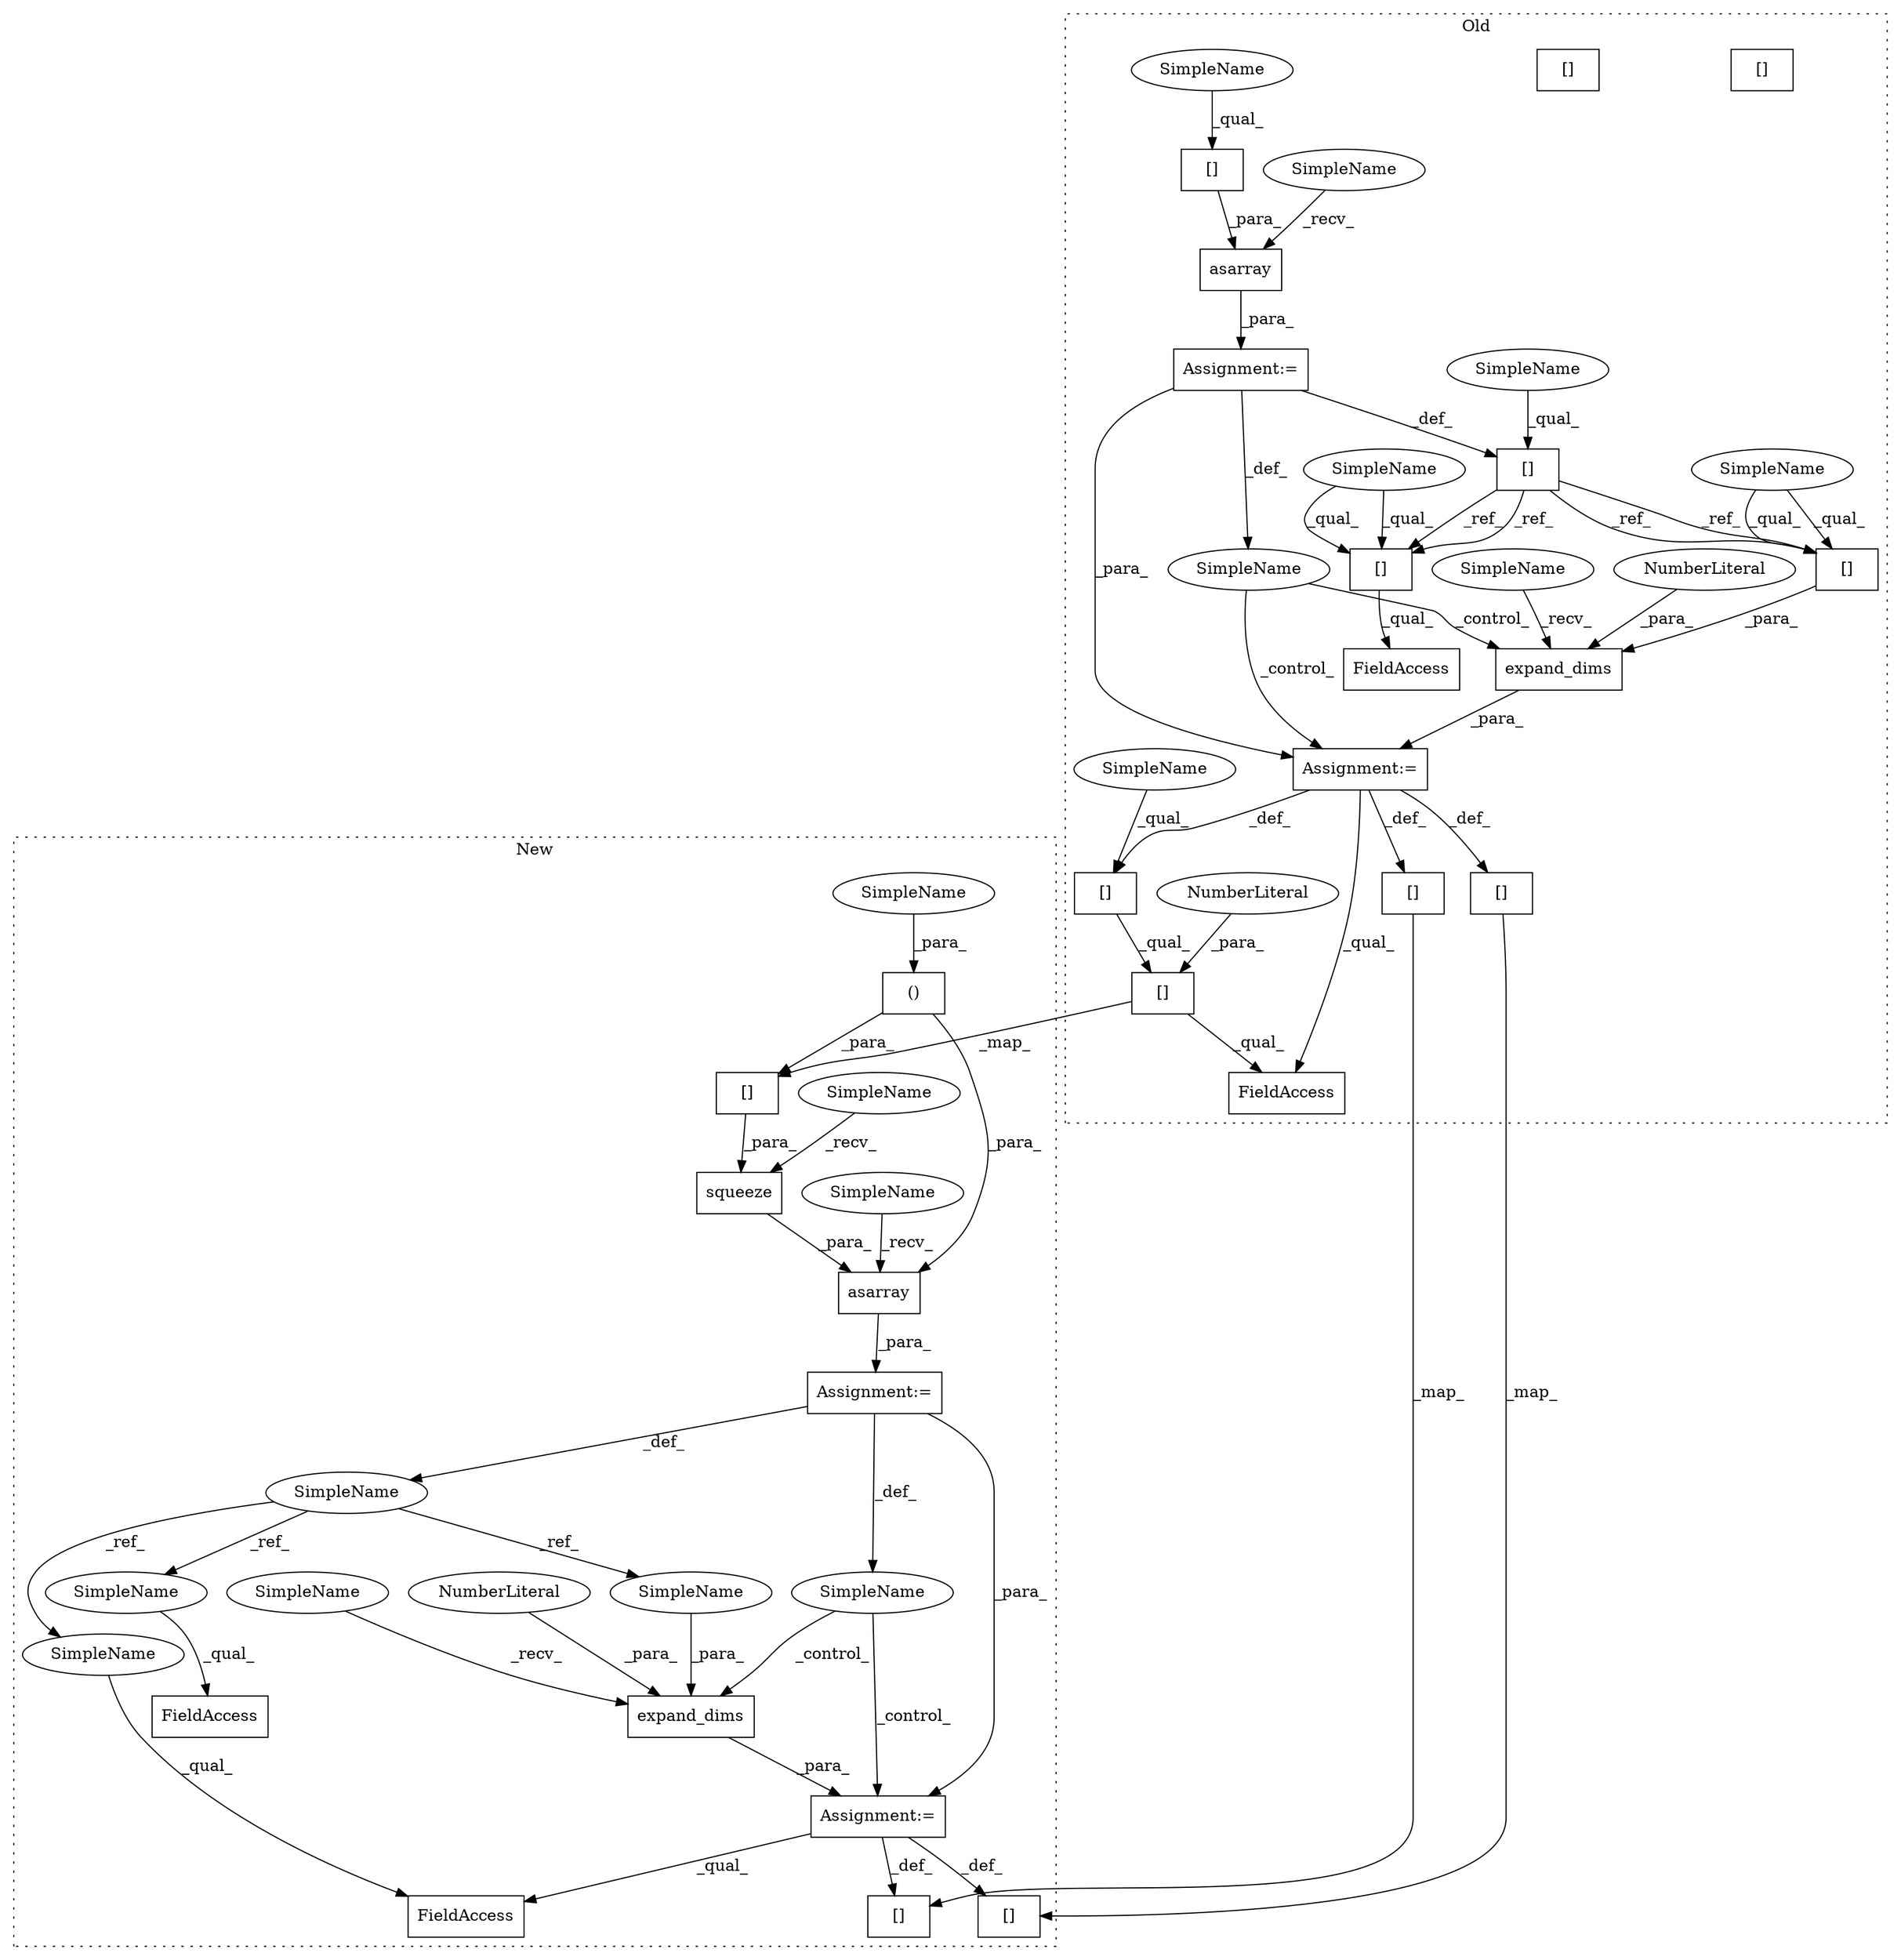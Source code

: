 digraph G {
subgraph cluster0 {
1 [label="[]" a="2" s="3098,3106" l="7,1" shape="box"];
4 [label="FieldAccess" a="22" s="3524" l="14" shape="box"];
6 [label="[]" a="2" s="3672,3683" l="10,1" shape="box"];
7 [label="asarray" a="32" s="3114,3131" l="8,1" shape="box"];
8 [label="[]" a="2" s="5242,5256" l="13,1" shape="box"];
12 [label="[]" a="2" s="3628,3642" l="13,1" shape="box"];
14 [label="NumberLiteral" a="34" s="3682" l="1" shape="ellipse"];
15 [label="[]" a="2" s="3588,3596" l="7,1" shape="box"];
16 [label="expand_dims" a="32" s="3576,3599" l="12,1" shape="box"];
17 [label="[]" a="2" s="3560,3568" l="7,1" shape="box"];
18 [label="NumberLiteral" a="34" s="3598" l="1" shape="ellipse"];
19 [label="[]" a="2" s="3122,3130" l="7,1" shape="box"];
20 [label="[]" a="2" s="3524,3532" l="7,1" shape="box"];
26 [label="FieldAccess" a="22" s="3672" l="18" shape="box"];
27 [label="SimpleName" a="42" s="" l="" shape="ellipse"];
28 [label="Assignment:=" a="7" s="3569" l="1" shape="box"];
31 [label="Assignment:=" a="7" s="3107" l="1" shape="box"];
32 [label="SimpleName" a="42" s="3108" l="5" shape="ellipse"];
33 [label="SimpleName" a="42" s="3570" l="5" shape="ellipse"];
34 [label="[]" a="2" s="3588,3596" l="7,1" shape="box"];
35 [label="[]" a="2" s="3524,3532" l="7,1" shape="box"];
40 [label="SimpleName" a="42" s="3560" l="6" shape="ellipse"];
41 [label="SimpleName" a="42" s="3588" l="6" shape="ellipse"];
42 [label="SimpleName" a="42" s="3524" l="6" shape="ellipse"];
43 [label="SimpleName" a="42" s="3098" l="6" shape="ellipse"];
44 [label="SimpleName" a="42" s="3122" l="6" shape="ellipse"];
label = "Old";
style="dotted";
}
subgraph cluster1 {
2 [label="squeeze" a="32" s="3161,3225" l="8,1" shape="box"];
3 [label="Assignment:=" a="7" s="3140" l="1" shape="box"];
5 [label="[]" a="2" s="3169,3223" l="23,2" shape="box"];
9 [label="[]" a="2" s="5476,5490" l="13,1" shape="box"];
10 [label="asarray" a="32" s="3147,3226" l="8,1" shape="box"];
11 [label="[]" a="2" s="3731,3745" l="13,1" shape="box"];
13 [label="()" a="106" s="3192" l="31" shape="box"];
21 [label="expand_dims" a="32" s="3677,3702" l="12,1" shape="box"];
22 [label="NumberLiteral" a="34" s="3701" l="1" shape="ellipse"];
23 [label="SimpleName" a="42" s="3129" l="11" shape="ellipse"];
24 [label="FieldAccess" a="22" s="3775" l="17" shape="box"];
25 [label="FieldAccess" a="22" s="3621" l="16" shape="box"];
29 [label="SimpleName" a="42" s="" l="" shape="ellipse"];
30 [label="Assignment:=" a="7" s="3670" l="1" shape="box"];
36 [label="SimpleName" a="42" s="3192" l="8" shape="ellipse"];
37 [label="SimpleName" a="42" s="3775" l="11" shape="ellipse"];
38 [label="SimpleName" a="42" s="3689" l="11" shape="ellipse"];
39 [label="SimpleName" a="42" s="3621" l="11" shape="ellipse"];
45 [label="SimpleName" a="42" s="3155" l="5" shape="ellipse"];
46 [label="SimpleName" a="42" s="3141" l="5" shape="ellipse"];
47 [label="SimpleName" a="42" s="3671" l="5" shape="ellipse"];
label = "New";
style="dotted";
}
1 -> 34 [label="_ref_"];
1 -> 35 [label="_ref_"];
1 -> 34 [label="_ref_"];
1 -> 35 [label="_ref_"];
2 -> 10 [label="_para_"];
3 -> 23 [label="_def_"];
3 -> 30 [label="_para_"];
3 -> 29 [label="_def_"];
5 -> 2 [label="_para_"];
6 -> 5 [label="_map_"];
6 -> 26 [label="_qual_"];
7 -> 31 [label="_para_"];
8 -> 9 [label="_map_"];
10 -> 3 [label="_para_"];
12 -> 11 [label="_map_"];
13 -> 5 [label="_para_"];
13 -> 10 [label="_para_"];
14 -> 6 [label="_para_"];
16 -> 28 [label="_para_"];
17 -> 6 [label="_qual_"];
18 -> 16 [label="_para_"];
19 -> 7 [label="_para_"];
21 -> 30 [label="_para_"];
22 -> 21 [label="_para_"];
23 -> 38 [label="_ref_"];
23 -> 37 [label="_ref_"];
23 -> 39 [label="_ref_"];
27 -> 28 [label="_control_"];
27 -> 16 [label="_control_"];
28 -> 17 [label="_def_"];
28 -> 12 [label="_def_"];
28 -> 8 [label="_def_"];
28 -> 26 [label="_qual_"];
29 -> 30 [label="_control_"];
29 -> 21 [label="_control_"];
30 -> 11 [label="_def_"];
30 -> 9 [label="_def_"];
30 -> 24 [label="_qual_"];
31 -> 28 [label="_para_"];
31 -> 27 [label="_def_"];
31 -> 1 [label="_def_"];
32 -> 7 [label="_recv_"];
33 -> 16 [label="_recv_"];
34 -> 16 [label="_para_"];
35 -> 4 [label="_qual_"];
36 -> 13 [label="_para_"];
37 -> 24 [label="_qual_"];
38 -> 21 [label="_para_"];
39 -> 25 [label="_qual_"];
40 -> 17 [label="_qual_"];
41 -> 34 [label="_qual_"];
41 -> 34 [label="_qual_"];
42 -> 35 [label="_qual_"];
42 -> 35 [label="_qual_"];
43 -> 1 [label="_qual_"];
44 -> 19 [label="_qual_"];
45 -> 2 [label="_recv_"];
46 -> 10 [label="_recv_"];
47 -> 21 [label="_recv_"];
}